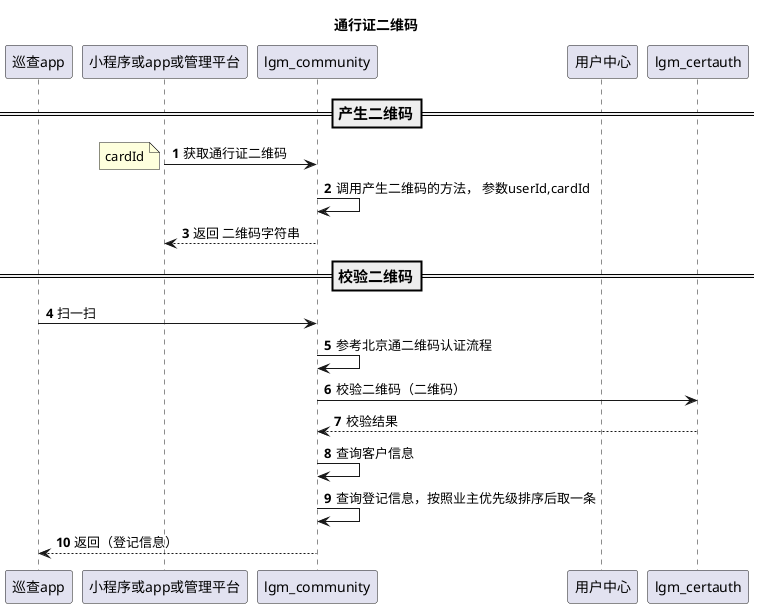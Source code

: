
@startuml
title 通行证二维码
participant 巡查app as app
participant 小程序或app或管理平台 as pro

participant lgm_community as com
participant 用户中心 as uc

autonumber

====产生二维码==
pro->com: 获取通行证二维码
note left: cardId
com->com: 调用产生二维码的方法， 参数userId,cardId
pro<--com: 返回 二维码字符串

====校验二维码==
app->com: 扫一扫
com->com: 参考北京通二维码认证流程
com->lgm_certauth:校验二维码（二维码）
com<--lgm_certauth: 校验结果
com->com: 查询客户信息
com->com: 查询登记信息，按照业主优先级排序后取一条
app<--com: 返回（登记信息）


@enduml
